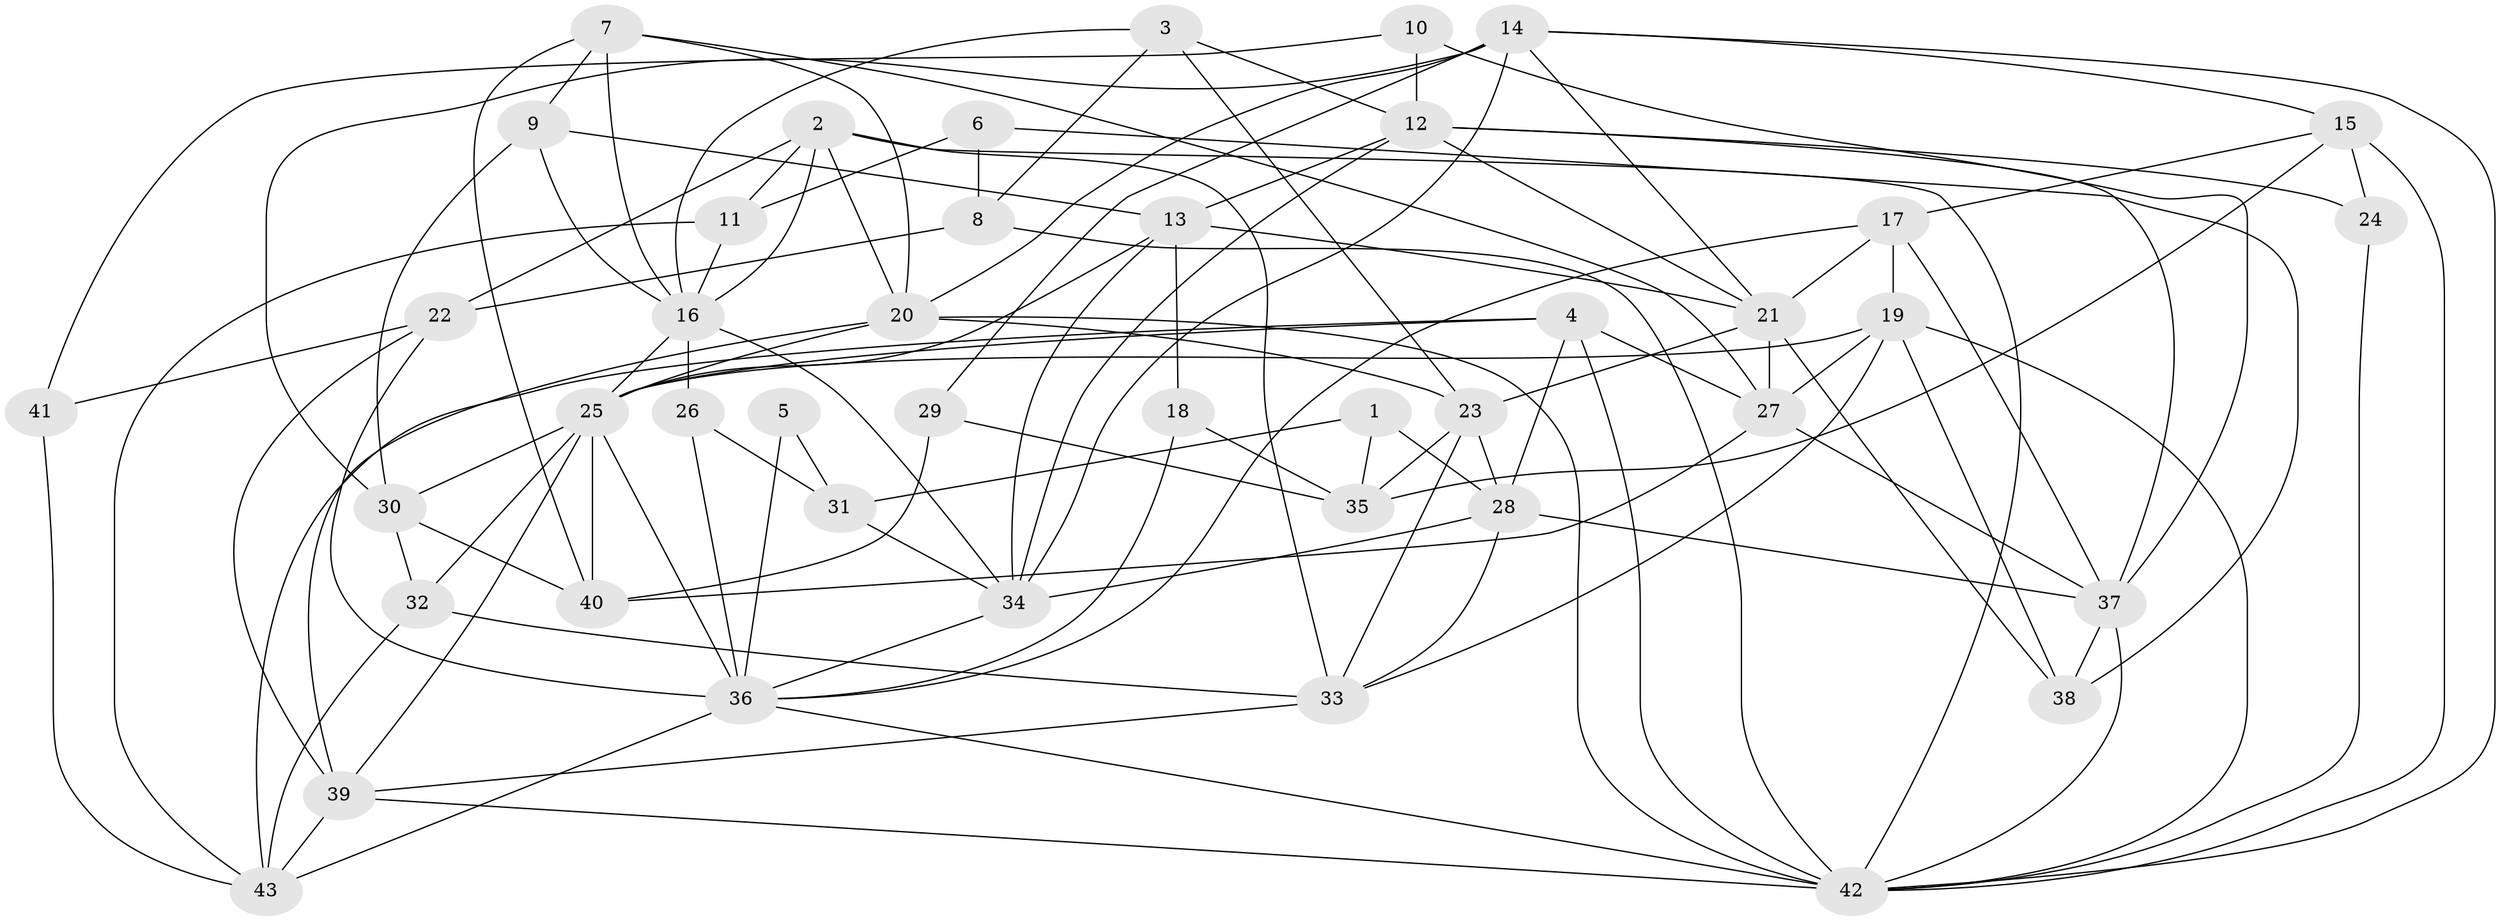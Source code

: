 // original degree distribution, {4: 0.3411764705882353, 3: 0.2823529411764706, 7: 0.047058823529411764, 5: 0.17647058823529413, 2: 0.09411764705882353, 9: 0.011764705882352941, 6: 0.047058823529411764}
// Generated by graph-tools (version 1.1) at 2025/02/03/09/25 03:02:00]
// undirected, 43 vertices, 114 edges
graph export_dot {
graph [start="1"]
  node [color=gray90,style=filled];
  1;
  2;
  3;
  4;
  5;
  6;
  7;
  8;
  9;
  10;
  11;
  12;
  13;
  14;
  15;
  16;
  17;
  18;
  19;
  20;
  21;
  22;
  23;
  24;
  25;
  26;
  27;
  28;
  29;
  30;
  31;
  32;
  33;
  34;
  35;
  36;
  37;
  38;
  39;
  40;
  41;
  42;
  43;
  1 -- 28 [weight=1.0];
  1 -- 31 [weight=2.0];
  1 -- 35 [weight=1.0];
  2 -- 11 [weight=1.0];
  2 -- 16 [weight=1.0];
  2 -- 20 [weight=1.0];
  2 -- 22 [weight=1.0];
  2 -- 33 [weight=1.0];
  2 -- 42 [weight=1.0];
  3 -- 8 [weight=1.0];
  3 -- 12 [weight=1.0];
  3 -- 16 [weight=1.0];
  3 -- 23 [weight=1.0];
  4 -- 25 [weight=1.0];
  4 -- 27 [weight=1.0];
  4 -- 28 [weight=1.0];
  4 -- 42 [weight=1.0];
  4 -- 43 [weight=1.0];
  5 -- 31 [weight=1.0];
  5 -- 36 [weight=1.0];
  6 -- 8 [weight=1.0];
  6 -- 11 [weight=1.0];
  6 -- 38 [weight=1.0];
  7 -- 9 [weight=1.0];
  7 -- 16 [weight=1.0];
  7 -- 20 [weight=1.0];
  7 -- 27 [weight=1.0];
  7 -- 40 [weight=1.0];
  8 -- 22 [weight=1.0];
  8 -- 42 [weight=1.0];
  9 -- 13 [weight=1.0];
  9 -- 16 [weight=1.0];
  9 -- 30 [weight=1.0];
  10 -- 12 [weight=1.0];
  10 -- 37 [weight=2.0];
  10 -- 41 [weight=1.0];
  11 -- 16 [weight=1.0];
  11 -- 43 [weight=1.0];
  12 -- 13 [weight=1.0];
  12 -- 21 [weight=1.0];
  12 -- 24 [weight=1.0];
  12 -- 34 [weight=1.0];
  12 -- 37 [weight=1.0];
  13 -- 18 [weight=1.0];
  13 -- 21 [weight=1.0];
  13 -- 25 [weight=1.0];
  13 -- 34 [weight=1.0];
  14 -- 15 [weight=1.0];
  14 -- 20 [weight=1.0];
  14 -- 21 [weight=1.0];
  14 -- 29 [weight=1.0];
  14 -- 30 [weight=1.0];
  14 -- 34 [weight=1.0];
  14 -- 42 [weight=1.0];
  15 -- 17 [weight=1.0];
  15 -- 24 [weight=2.0];
  15 -- 35 [weight=1.0];
  15 -- 42 [weight=1.0];
  16 -- 25 [weight=1.0];
  16 -- 26 [weight=2.0];
  16 -- 34 [weight=1.0];
  17 -- 19 [weight=1.0];
  17 -- 21 [weight=1.0];
  17 -- 36 [weight=1.0];
  17 -- 37 [weight=1.0];
  18 -- 35 [weight=1.0];
  18 -- 36 [weight=1.0];
  19 -- 25 [weight=1.0];
  19 -- 27 [weight=1.0];
  19 -- 33 [weight=1.0];
  19 -- 38 [weight=1.0];
  19 -- 42 [weight=1.0];
  20 -- 23 [weight=1.0];
  20 -- 25 [weight=1.0];
  20 -- 39 [weight=2.0];
  20 -- 42 [weight=2.0];
  21 -- 23 [weight=1.0];
  21 -- 27 [weight=2.0];
  21 -- 38 [weight=2.0];
  22 -- 36 [weight=1.0];
  22 -- 39 [weight=1.0];
  22 -- 41 [weight=1.0];
  23 -- 28 [weight=2.0];
  23 -- 33 [weight=1.0];
  23 -- 35 [weight=1.0];
  24 -- 42 [weight=1.0];
  25 -- 30 [weight=1.0];
  25 -- 32 [weight=1.0];
  25 -- 36 [weight=1.0];
  25 -- 39 [weight=1.0];
  25 -- 40 [weight=1.0];
  26 -- 31 [weight=1.0];
  26 -- 36 [weight=1.0];
  27 -- 37 [weight=1.0];
  27 -- 40 [weight=1.0];
  28 -- 33 [weight=1.0];
  28 -- 34 [weight=1.0];
  28 -- 37 [weight=1.0];
  29 -- 35 [weight=1.0];
  29 -- 40 [weight=1.0];
  30 -- 32 [weight=1.0];
  30 -- 40 [weight=1.0];
  31 -- 34 [weight=1.0];
  32 -- 33 [weight=1.0];
  32 -- 43 [weight=1.0];
  33 -- 39 [weight=1.0];
  34 -- 36 [weight=1.0];
  36 -- 42 [weight=1.0];
  36 -- 43 [weight=2.0];
  37 -- 38 [weight=1.0];
  37 -- 42 [weight=1.0];
  39 -- 42 [weight=1.0];
  39 -- 43 [weight=1.0];
  41 -- 43 [weight=1.0];
}
